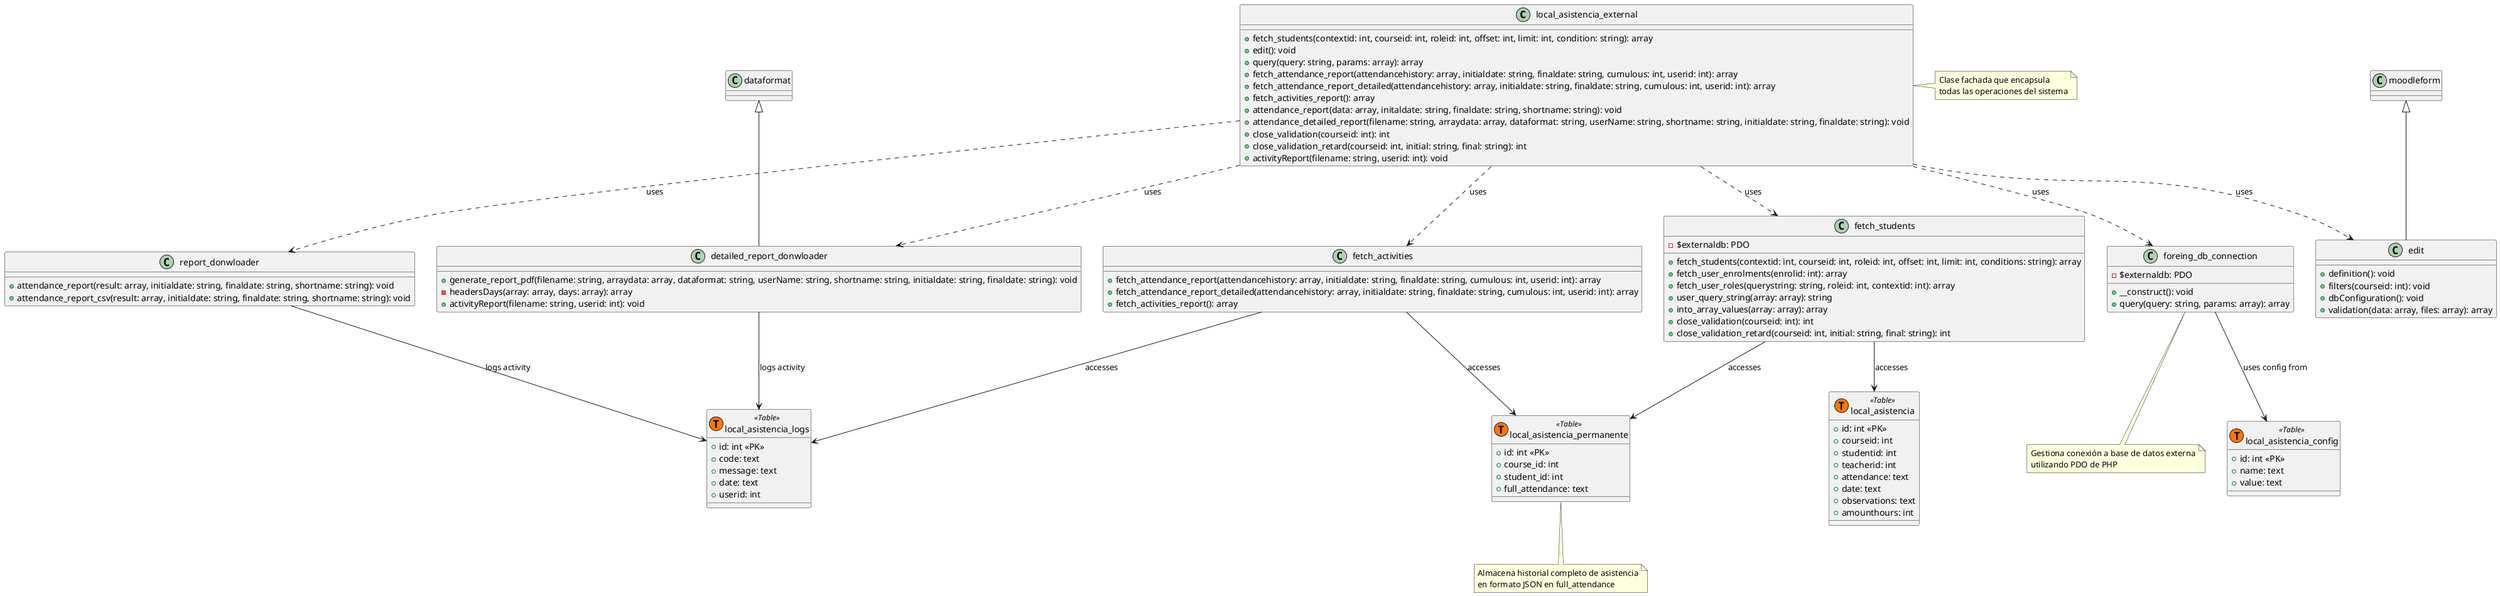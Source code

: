 @startuml "Sistema de Asistencia"

top to bottom direction
' Definición de clases principales
class local_asistencia_external {
  + fetch_students(contextid: int, courseid: int, roleid: int, offset: int, limit: int, condition: string): array
  + edit(): void
  + query(query: string, params: array): array
  + fetch_attendance_report(attendancehistory: array, initialdate: string, finaldate: string, cumulous: int, userid: int): array
  + fetch_attendance_report_detailed(attendancehistory: array, initialdate: string, finaldate: string, cumulous: int, userid: int): array
  + fetch_activities_report(): array
  + attendance_report(data: array, initaldate: string, finaldate: string, shortname: string): void
  + attendance_detailed_report(filename: string, arraydata: array, dataformat: string, userName: string, shortname: string, initialdate: string, finaldate: string): void
  + close_validation(courseid: int): int
  + close_validation_retard(courseid: int, initial: string, final: string): int
  + activityReport(filename: string, userid: int): void
} 

class fetch_students {
  - $externaldb: PDO
  + fetch_students(contextid: int, courseid: int, roleid: int, offset: int, limit: int, conditions: string): array
  + fetch_user_enrolments(enrolid: int): array
  + fetch_user_roles(querystring: string, roleid: int, contextid: int): array
  + user_query_string(array: array): string
  + into_array_values(array: array): array
  + close_validation(courseid: int): int
  + close_validation_retard(courseid: int, initial: string, final: string): int
}

class fetch_activities {
  + fetch_attendance_report(attendancehistory: array, initialdate: string, finaldate: string, cumulous: int, userid: int): array
  + fetch_attendance_report_detailed(attendancehistory: array, initialdate: string, finaldate: string, cumulous: int, userid: int): array
  + fetch_activities_report(): array
}

class foreing_db_connection {
  - $externaldb: PDO
  + __construct(): void
  + query(query: string, params: array): array
}

class edit {
  + definition(): void
  + filters(courseid: int): void
  + dbConfiguration(): void
  + validation(data: array, files: array): array
}

class report_donwloader {
  + attendance_report(result: array, initialdate: string, finaldate: string, shortname: string): void
  + attendance_report_csv(result: array, initialdate: string, finaldate: string, shortname: string): void
}

class detailed_report_donwloader {
  + generate_report_pdf(filename: string, arraydata: array, dataformat: string, userName: string, shortname: string, initialdate: string, finaldate: string): void
  - headersDays(array: array, days: array): array
  + activityReport(filename: string, userid: int): void
}

' Definición de tablas de base de datos
class local_asistencia << (T,#FF7700) Table >> {
  + id: int <<PK>>
  + courseid: int
  + studentid: int
  + teacherid: int
  + attendance: text
  + date: text
  + observations: text
  + amounthours: int
}

class local_asistencia_config << (T,#FF7700) Table >> {
  + id: int <<PK>>
  + name: text
  + value: text
}

class local_asistencia_logs << (T,#FF7700) Table >> {
  + id: int <<PK>>
  + code: text
  + message: text
  + date: text
  + userid: int
}

class local_asistencia_permanente << (T,#FF7700) Table >> {
  + id: int <<PK>>
  + course_id: int
  + student_id: int
  + full_attendance: text
}

' Herencia
moodleform <|-- edit
dataformat <|-- detailed_report_donwloader

' Relaciones
local_asistencia_external ..> fetch_students : uses
local_asistencia_external ..> fetch_activities : uses
local_asistencia_external ..> foreing_db_connection : uses
local_asistencia_external ..> edit : uses
local_asistencia_external ..> report_donwloader : uses
local_asistencia_external ..> detailed_report_donwloader : uses

fetch_students --> local_asistencia : accesses
fetch_students --> local_asistencia_permanente : accesses
fetch_activities --> local_asistencia_permanente : accesses
fetch_activities --> local_asistencia_logs : accesses
foreing_db_connection --> local_asistencia_config : uses config from
report_donwloader --> local_asistencia_logs : logs activity
detailed_report_donwloader --> local_asistencia_logs : logs activity

' Dependencias adicionales
note right of local_asistencia_external
  Clase fachada que encapsula
  todas las operaciones del sistema
end note

note bottom of foreing_db_connection
  Gestiona conexión a base de datos externa
  utilizando PDO de PHP
end note

note bottom of local_asistencia_permanente
  Almacena historial completo de asistencia
  en formato JSON en full_attendance
end note

@enduml